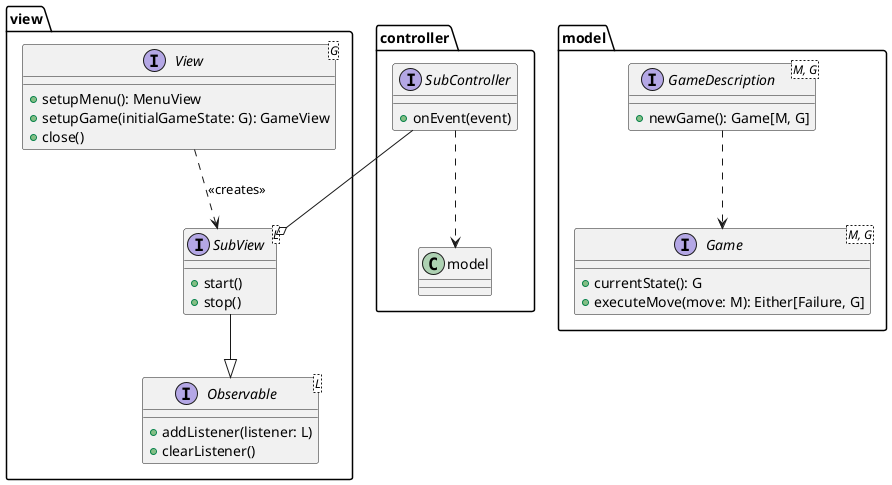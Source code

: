 @startuml main_class_diagram

package view {
    interface View<G> {
        +setupMenu(): MenuView
        +setupGame(initialGameState: G): GameView
        +close()
    }

    interface SubView<L> {
        +start()
        +stop()
    }

    interface Observable<L> {
        +addListener(listener: L)
        +clearListener()
    }

    View ..> SubView : <<creates>>

    SubView --|> Observable
}

package controller {
    interface SubController {
        +onEvent(event)
    }

    SubController ..> model
    SubController --o SubView
}

package model {
    interface GameDescription<M, G> {
        +newGame(): Game[M, G]
    }

    interface Game<M, G> {
        +currentState(): G
        +executeMove(move: M): Either[Failure, G]
    }

    GameDescription ..> Game
}

@enduml